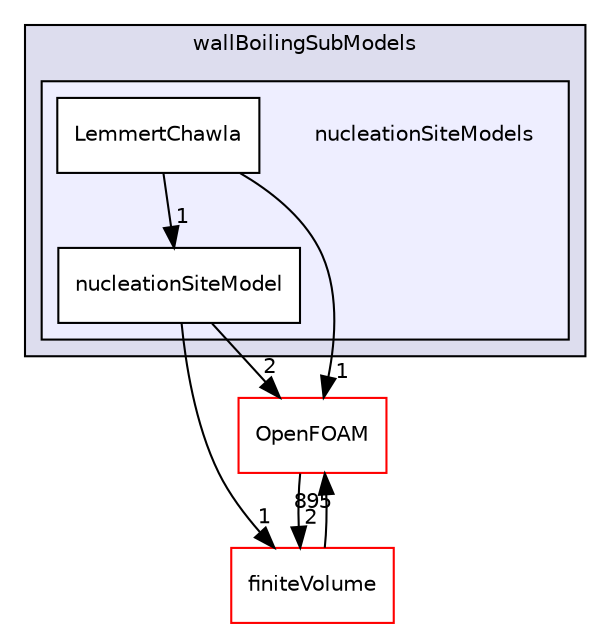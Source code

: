 digraph "src/phaseSystemModels/reactingEulerFoam/derivedFvPatchFields/wallBoilingSubModels/nucleationSiteModels" {
  bgcolor=transparent;
  compound=true
  node [ fontsize="10", fontname="Helvetica"];
  edge [ labelfontsize="10", labelfontname="Helvetica"];
  subgraph clusterdir_219e4cd0888a98866eae3cdab5a5aa38 {
    graph [ bgcolor="#ddddee", pencolor="black", label="wallBoilingSubModels" fontname="Helvetica", fontsize="10", URL="dir_219e4cd0888a98866eae3cdab5a5aa38.html"]
  subgraph clusterdir_fd51adf01ae4dcc628c92a6e2e9458b8 {
    graph [ bgcolor="#eeeeff", pencolor="black", label="" URL="dir_fd51adf01ae4dcc628c92a6e2e9458b8.html"];
    dir_fd51adf01ae4dcc628c92a6e2e9458b8 [shape=plaintext label="nucleationSiteModels"];
    dir_fcbb14911ff28e5a7dfd4449d99508bb [shape=box label="LemmertChawla" color="black" fillcolor="white" style="filled" URL="dir_fcbb14911ff28e5a7dfd4449d99508bb.html"];
    dir_e6d8b1157d92686bee3d382cf886af71 [shape=box label="nucleationSiteModel" color="black" fillcolor="white" style="filled" URL="dir_e6d8b1157d92686bee3d382cf886af71.html"];
  }
  }
  dir_9bd15774b555cf7259a6fa18f99fe99b [shape=box label="finiteVolume" color="red" URL="dir_9bd15774b555cf7259a6fa18f99fe99b.html"];
  dir_c5473ff19b20e6ec4dfe5c310b3778a8 [shape=box label="OpenFOAM" color="red" URL="dir_c5473ff19b20e6ec4dfe5c310b3778a8.html"];
  dir_9bd15774b555cf7259a6fa18f99fe99b->dir_c5473ff19b20e6ec4dfe5c310b3778a8 [headlabel="895", labeldistance=1.5 headhref="dir_000814_002151.html"];
  dir_fcbb14911ff28e5a7dfd4449d99508bb->dir_e6d8b1157d92686bee3d382cf886af71 [headlabel="1", labeldistance=1.5 headhref="dir_003030_003031.html"];
  dir_fcbb14911ff28e5a7dfd4449d99508bb->dir_c5473ff19b20e6ec4dfe5c310b3778a8 [headlabel="1", labeldistance=1.5 headhref="dir_003030_002151.html"];
  dir_e6d8b1157d92686bee3d382cf886af71->dir_9bd15774b555cf7259a6fa18f99fe99b [headlabel="1", labeldistance=1.5 headhref="dir_003031_000814.html"];
  dir_e6d8b1157d92686bee3d382cf886af71->dir_c5473ff19b20e6ec4dfe5c310b3778a8 [headlabel="2", labeldistance=1.5 headhref="dir_003031_002151.html"];
  dir_c5473ff19b20e6ec4dfe5c310b3778a8->dir_9bd15774b555cf7259a6fa18f99fe99b [headlabel="2", labeldistance=1.5 headhref="dir_002151_000814.html"];
}
